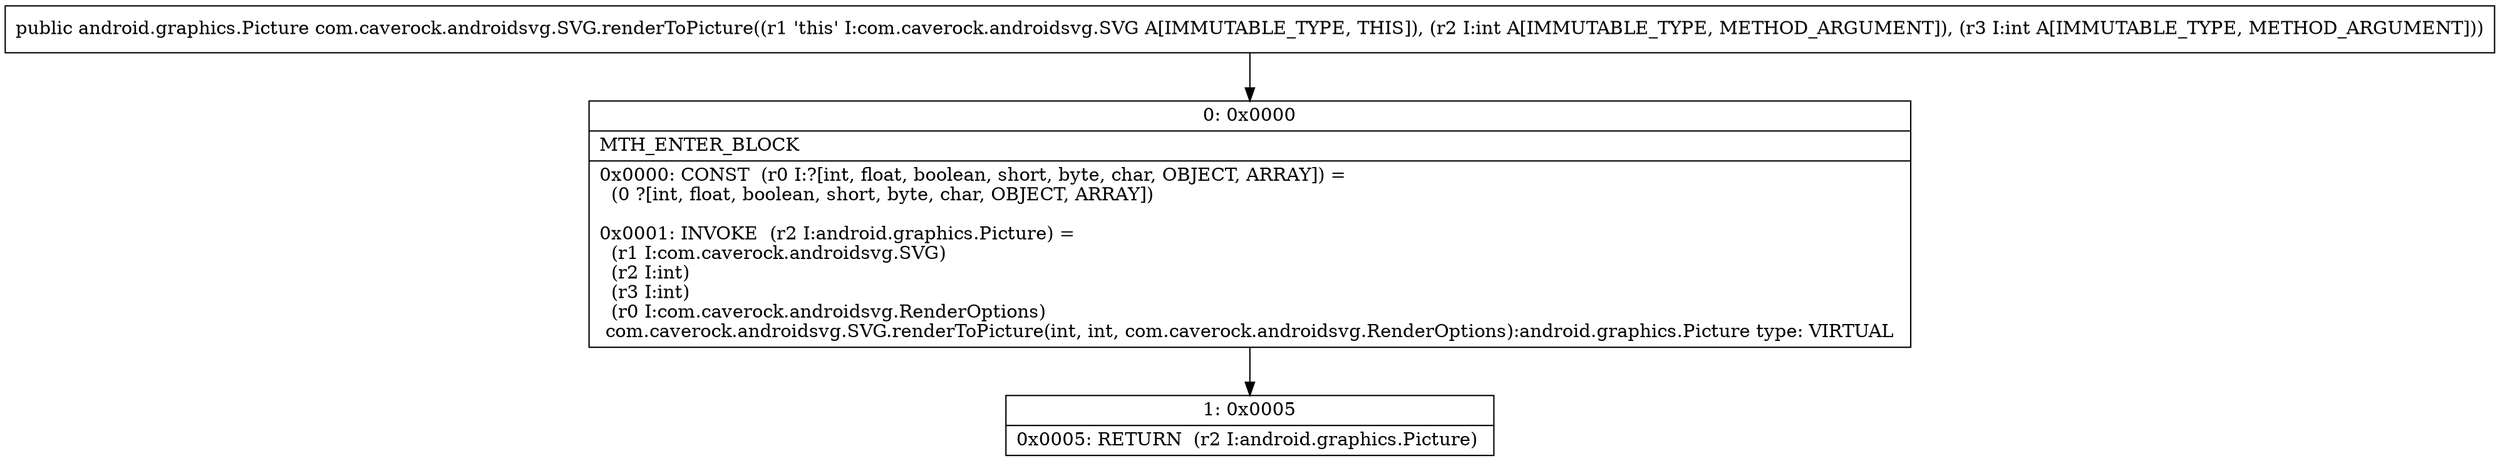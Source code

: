 digraph "CFG forcom.caverock.androidsvg.SVG.renderToPicture(II)Landroid\/graphics\/Picture;" {
Node_0 [shape=record,label="{0\:\ 0x0000|MTH_ENTER_BLOCK\l|0x0000: CONST  (r0 I:?[int, float, boolean, short, byte, char, OBJECT, ARRAY]) = \l  (0 ?[int, float, boolean, short, byte, char, OBJECT, ARRAY])\l \l0x0001: INVOKE  (r2 I:android.graphics.Picture) = \l  (r1 I:com.caverock.androidsvg.SVG)\l  (r2 I:int)\l  (r3 I:int)\l  (r0 I:com.caverock.androidsvg.RenderOptions)\l com.caverock.androidsvg.SVG.renderToPicture(int, int, com.caverock.androidsvg.RenderOptions):android.graphics.Picture type: VIRTUAL \l}"];
Node_1 [shape=record,label="{1\:\ 0x0005|0x0005: RETURN  (r2 I:android.graphics.Picture) \l}"];
MethodNode[shape=record,label="{public android.graphics.Picture com.caverock.androidsvg.SVG.renderToPicture((r1 'this' I:com.caverock.androidsvg.SVG A[IMMUTABLE_TYPE, THIS]), (r2 I:int A[IMMUTABLE_TYPE, METHOD_ARGUMENT]), (r3 I:int A[IMMUTABLE_TYPE, METHOD_ARGUMENT])) }"];
MethodNode -> Node_0;
Node_0 -> Node_1;
}

